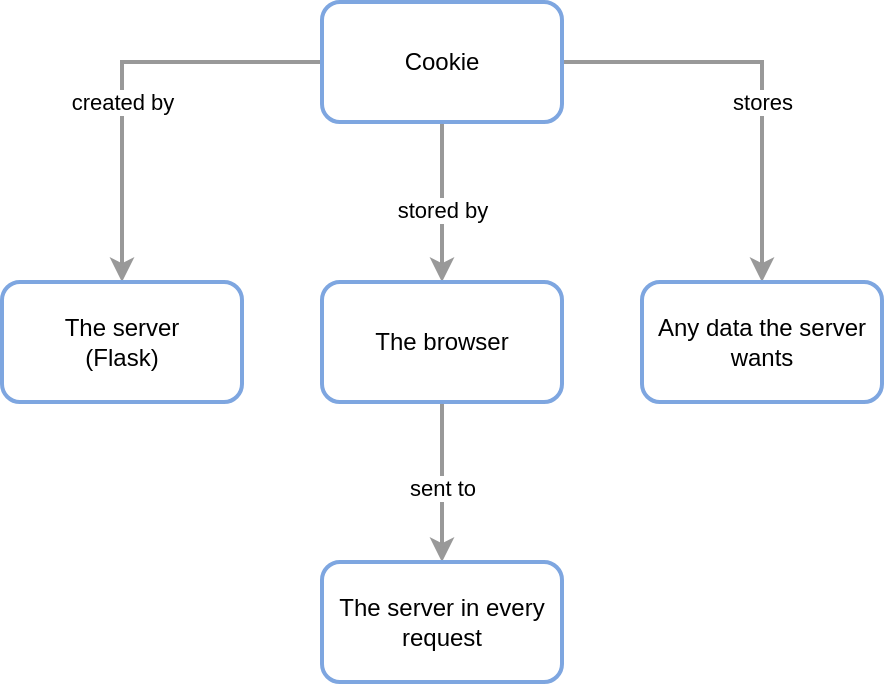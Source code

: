 <mxfile version="16.5.1" type="device"><diagram id="hvXVmtLN84fM57t1r2kW" name="Page-1"><mxGraphModel dx="1426" dy="852" grid="1" gridSize="10" guides="1" tooltips="1" connect="1" arrows="1" fold="1" page="1" pageScale="1" pageWidth="1169" pageHeight="827" math="0" shadow="0"><root><mxCell id="0"/><mxCell id="1" parent="0"/><mxCell id="lkz6eduHoyfeCN3GEIvg-3" value="" style="edgeStyle=orthogonalEdgeStyle;rounded=0;orthogonalLoop=1;jettySize=auto;html=1;strokeWidth=2;strokeColor=#999999;" edge="1" parent="1" source="lkz6eduHoyfeCN3GEIvg-1" target="lkz6eduHoyfeCN3GEIvg-2"><mxGeometry relative="1" as="geometry"/></mxCell><mxCell id="lkz6eduHoyfeCN3GEIvg-10" value="created by" style="edgeLabel;html=1;align=center;verticalAlign=middle;resizable=0;points=[];" vertex="1" connectable="0" parent="lkz6eduHoyfeCN3GEIvg-3"><mxGeometry x="-0.292" y="-1" relative="1" as="geometry"><mxPoint x="-26" y="21" as="offset"/></mxGeometry></mxCell><mxCell id="lkz6eduHoyfeCN3GEIvg-5" value="" style="edgeStyle=orthogonalEdgeStyle;rounded=0;orthogonalLoop=1;jettySize=auto;html=1;strokeWidth=2;strokeColor=#999999;" edge="1" parent="1" source="lkz6eduHoyfeCN3GEIvg-1" target="lkz6eduHoyfeCN3GEIvg-4"><mxGeometry relative="1" as="geometry"/></mxCell><mxCell id="lkz6eduHoyfeCN3GEIvg-9" value="stored by" style="edgeLabel;html=1;align=center;verticalAlign=middle;resizable=0;points=[];" vertex="1" connectable="0" parent="lkz6eduHoyfeCN3GEIvg-5"><mxGeometry x="0.1" y="2" relative="1" as="geometry"><mxPoint x="-2" as="offset"/></mxGeometry></mxCell><mxCell id="lkz6eduHoyfeCN3GEIvg-7" value="" style="edgeStyle=orthogonalEdgeStyle;rounded=0;orthogonalLoop=1;jettySize=auto;html=1;strokeWidth=2;strokeColor=#999999;" edge="1" parent="1" source="lkz6eduHoyfeCN3GEIvg-1" target="lkz6eduHoyfeCN3GEIvg-6"><mxGeometry relative="1" as="geometry"/></mxCell><mxCell id="lkz6eduHoyfeCN3GEIvg-8" value="stores" style="edgeLabel;html=1;align=center;verticalAlign=middle;resizable=0;points=[];" vertex="1" connectable="0" parent="lkz6eduHoyfeCN3GEIvg-7"><mxGeometry x="-0.05" y="-1" relative="1" as="geometry"><mxPoint x="1" y="20" as="offset"/></mxGeometry></mxCell><mxCell id="lkz6eduHoyfeCN3GEIvg-1" value="Cookie" style="rounded=1;whiteSpace=wrap;html=1;strokeWidth=2;strokeColor=#7EA6E0;" vertex="1" parent="1"><mxGeometry x="520" y="80" width="120" height="60" as="geometry"/></mxCell><mxCell id="lkz6eduHoyfeCN3GEIvg-2" value="The server&lt;br&gt;(Flask)" style="whiteSpace=wrap;html=1;rounded=1;strokeWidth=2;strokeColor=#7EA6E0;" vertex="1" parent="1"><mxGeometry x="360" y="220" width="120" height="60" as="geometry"/></mxCell><mxCell id="lkz6eduHoyfeCN3GEIvg-12" value="" style="edgeStyle=orthogonalEdgeStyle;rounded=0;orthogonalLoop=1;jettySize=auto;html=1;strokeWidth=2;strokeColor=#999999;" edge="1" parent="1" source="lkz6eduHoyfeCN3GEIvg-4" target="lkz6eduHoyfeCN3GEIvg-11"><mxGeometry relative="1" as="geometry"/></mxCell><mxCell id="lkz6eduHoyfeCN3GEIvg-13" value="sent to" style="edgeLabel;html=1;align=center;verticalAlign=middle;resizable=0;points=[];" vertex="1" connectable="0" parent="lkz6eduHoyfeCN3GEIvg-12"><mxGeometry x="0.075" y="4" relative="1" as="geometry"><mxPoint x="-4" as="offset"/></mxGeometry></mxCell><mxCell id="lkz6eduHoyfeCN3GEIvg-4" value="The browser" style="whiteSpace=wrap;html=1;rounded=1;strokeWidth=2;strokeColor=#7EA6E0;" vertex="1" parent="1"><mxGeometry x="520" y="220" width="120" height="60" as="geometry"/></mxCell><mxCell id="lkz6eduHoyfeCN3GEIvg-6" value="Any data the server wants" style="whiteSpace=wrap;html=1;rounded=1;strokeWidth=2;strokeColor=#7EA6E0;" vertex="1" parent="1"><mxGeometry x="680" y="220" width="120" height="60" as="geometry"/></mxCell><mxCell id="lkz6eduHoyfeCN3GEIvg-11" value="The server in every request" style="whiteSpace=wrap;html=1;rounded=1;strokeWidth=2;strokeColor=#7EA6E0;" vertex="1" parent="1"><mxGeometry x="520" y="360" width="120" height="60" as="geometry"/></mxCell></root></mxGraphModel></diagram></mxfile>